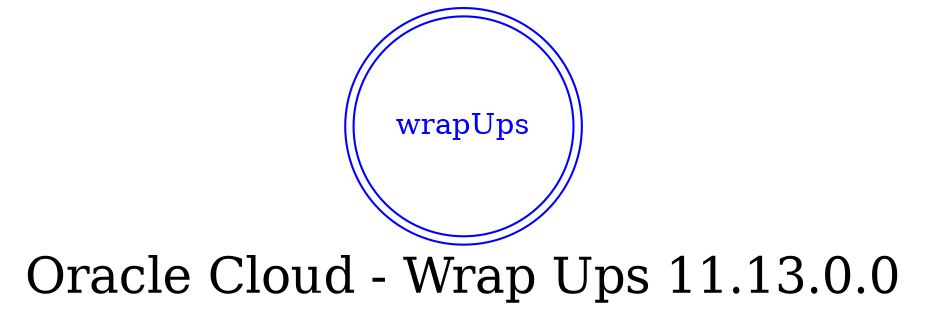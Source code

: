 digraph LexiconGraph {
graph[label="Oracle Cloud - Wrap Ups 11.13.0.0", fontsize=24]
splines=true
"wrapUps" [color=blue, fontcolor=blue, shape=doublecircle]
}
